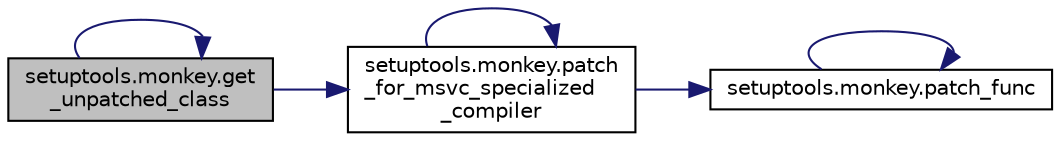 digraph "setuptools.monkey.get_unpatched_class"
{
 // LATEX_PDF_SIZE
  edge [fontname="Helvetica",fontsize="10",labelfontname="Helvetica",labelfontsize="10"];
  node [fontname="Helvetica",fontsize="10",shape=record];
  rankdir="LR";
  Node1 [label="setuptools.monkey.get\l_unpatched_class",height=0.2,width=0.4,color="black", fillcolor="grey75", style="filled", fontcolor="black",tooltip=" "];
  Node1 -> Node1 [color="midnightblue",fontsize="10",style="solid",fontname="Helvetica"];
  Node1 -> Node2 [color="midnightblue",fontsize="10",style="solid",fontname="Helvetica"];
  Node2 [label="setuptools.monkey.patch\l_for_msvc_specialized\l_compiler",height=0.2,width=0.4,color="black", fillcolor="white", style="filled",URL="$d0/d0b/namespacesetuptools_1_1monkey.html#a496bc1769e481213444b1d53185b1b89",tooltip=" "];
  Node2 -> Node2 [color="midnightblue",fontsize="10",style="solid",fontname="Helvetica"];
  Node2 -> Node3 [color="midnightblue",fontsize="10",style="solid",fontname="Helvetica"];
  Node3 [label="setuptools.monkey.patch_func",height=0.2,width=0.4,color="black", fillcolor="white", style="filled",URL="$d0/d0b/namespacesetuptools_1_1monkey.html#ac6c1bb45a1d90ebcaf099ada0682616b",tooltip=" "];
  Node3 -> Node3 [color="midnightblue",fontsize="10",style="solid",fontname="Helvetica"];
}
